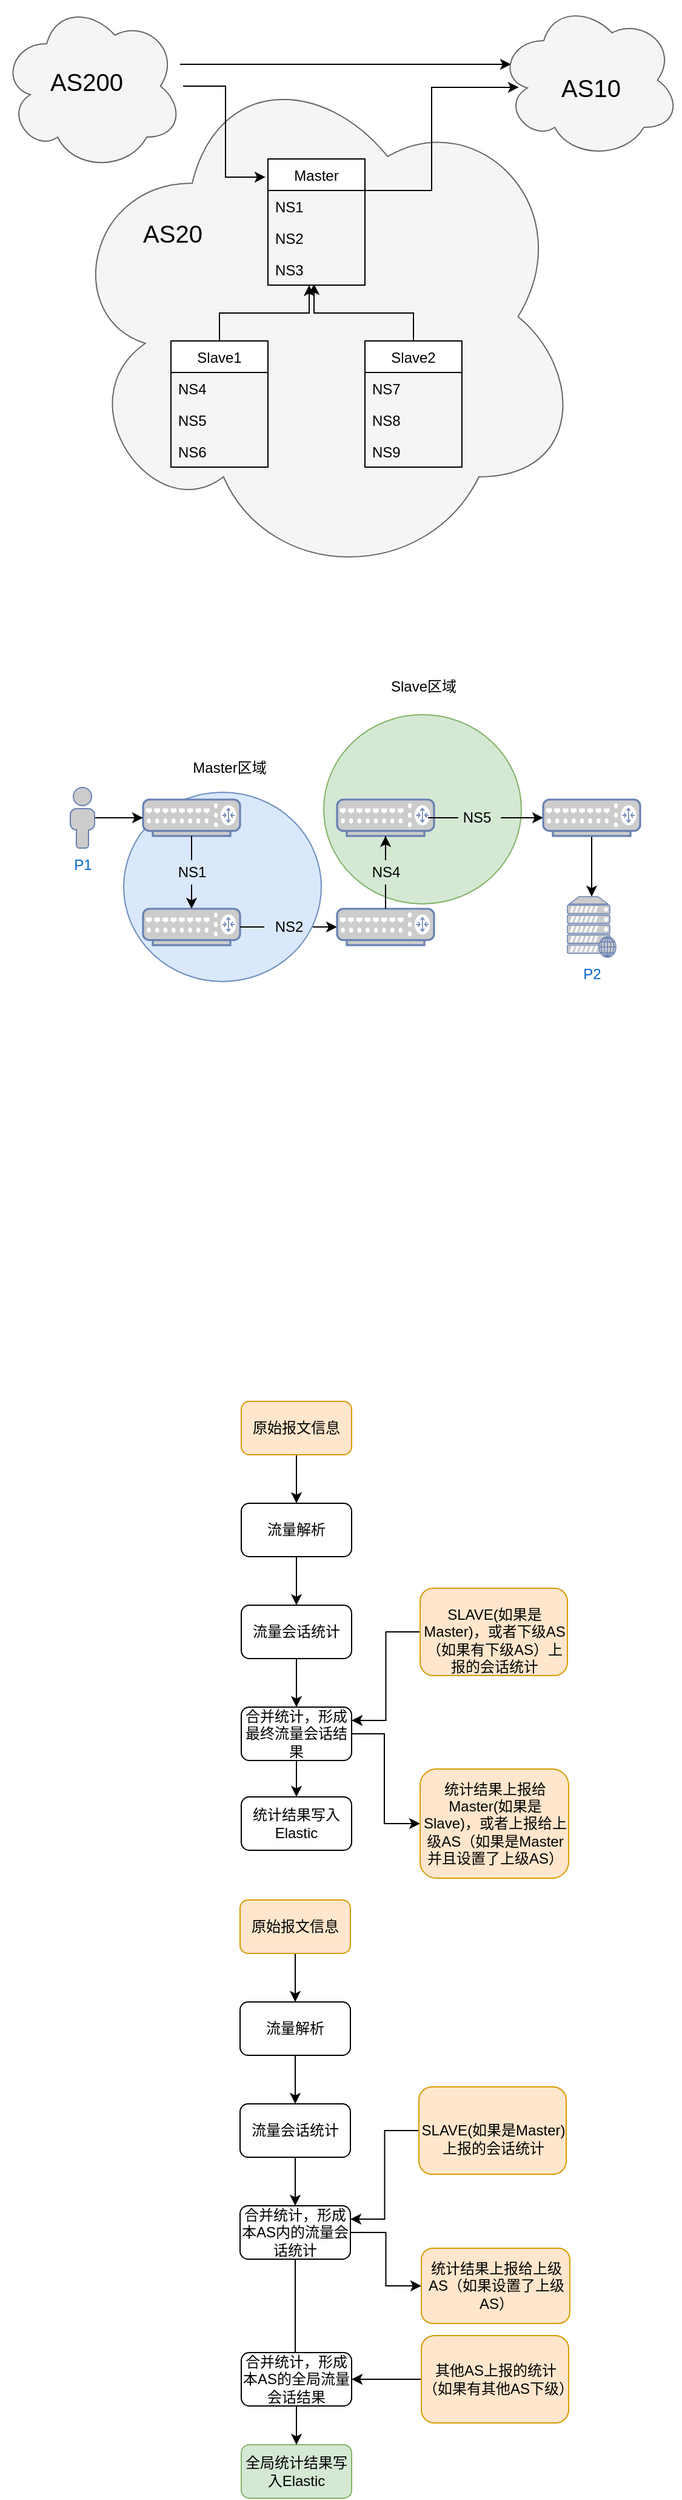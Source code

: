 <mxfile version="15.1.1" type="github">
  <diagram id="mxRbhKWMWeh9_TPcFuRs" name="第 1 页">
    <mxGraphModel dx="928" dy="578" grid="0" gridSize="10" guides="1" tooltips="1" connect="1" arrows="1" fold="1" page="1" pageScale="1" pageWidth="827" pageHeight="1169" math="0" shadow="0">
      <root>
        <mxCell id="0" />
        <mxCell id="1" parent="0" />
        <mxCell id="nyigCW-Tp1uh5YNor_5S-18" value="" style="ellipse;shape=cloud;whiteSpace=wrap;html=1;fillColor=#f5f5f5;strokeColor=#666666;fontColor=#333333;" vertex="1" parent="1">
          <mxGeometry x="142" y="60" width="430" height="440" as="geometry" />
        </mxCell>
        <mxCell id="nyigCW-Tp1uh5YNor_5S-94" value="" style="ellipse;whiteSpace=wrap;html=1;fillColor=#dae8fc;strokeColor=#6c8ebf;" vertex="1" parent="1">
          <mxGeometry x="193" y="672" width="163" height="156" as="geometry" />
        </mxCell>
        <mxCell id="nyigCW-Tp1uh5YNor_5S-93" value="" style="ellipse;whiteSpace=wrap;html=1;fillColor=#d5e8d4;strokeColor=#82b366;" vertex="1" parent="1">
          <mxGeometry x="358" y="608" width="163" height="156" as="geometry" />
        </mxCell>
        <mxCell id="nyigCW-Tp1uh5YNor_5S-105" style="edgeStyle=orthogonalEdgeStyle;rounded=0;orthogonalLoop=1;jettySize=auto;html=1;entryX=0.113;entryY=0.546;entryDx=0;entryDy=0;entryPerimeter=0;" edge="1" parent="1" source="nyigCW-Tp1uh5YNor_5S-1" target="nyigCW-Tp1uh5YNor_5S-26">
          <mxGeometry relative="1" as="geometry">
            <Array as="points">
              <mxPoint x="447" y="176" />
              <mxPoint x="447" y="91" />
            </Array>
          </mxGeometry>
        </mxCell>
        <mxCell id="nyigCW-Tp1uh5YNor_5S-1" value="Master" style="swimlane;fontStyle=0;childLayout=stackLayout;horizontal=1;startSize=26;horizontalStack=0;resizeParent=1;resizeParentMax=0;resizeLast=0;collapsible=1;marginBottom=0;" vertex="1" parent="1">
          <mxGeometry x="312" y="150" width="80" height="104" as="geometry" />
        </mxCell>
        <mxCell id="nyigCW-Tp1uh5YNor_5S-2" value="NS1" style="text;strokeColor=none;fillColor=none;align=left;verticalAlign=top;spacingLeft=4;spacingRight=4;overflow=hidden;rotatable=0;points=[[0,0.5],[1,0.5]];portConstraint=eastwest;" vertex="1" parent="nyigCW-Tp1uh5YNor_5S-1">
          <mxGeometry y="26" width="80" height="26" as="geometry" />
        </mxCell>
        <mxCell id="nyigCW-Tp1uh5YNor_5S-3" value="NS2" style="text;strokeColor=none;fillColor=none;align=left;verticalAlign=top;spacingLeft=4;spacingRight=4;overflow=hidden;rotatable=0;points=[[0,0.5],[1,0.5]];portConstraint=eastwest;" vertex="1" parent="nyigCW-Tp1uh5YNor_5S-1">
          <mxGeometry y="52" width="80" height="26" as="geometry" />
        </mxCell>
        <mxCell id="nyigCW-Tp1uh5YNor_5S-4" value="NS3" style="text;strokeColor=none;fillColor=none;align=left;verticalAlign=top;spacingLeft=4;spacingRight=4;overflow=hidden;rotatable=0;points=[[0,0.5],[1,0.5]];portConstraint=eastwest;" vertex="1" parent="nyigCW-Tp1uh5YNor_5S-1">
          <mxGeometry y="78" width="80" height="26" as="geometry" />
        </mxCell>
        <mxCell id="nyigCW-Tp1uh5YNor_5S-20" style="edgeStyle=orthogonalEdgeStyle;rounded=0;orthogonalLoop=1;jettySize=auto;html=1;entryX=0.425;entryY=1;entryDx=0;entryDy=0;entryPerimeter=0;" edge="1" parent="1" source="nyigCW-Tp1uh5YNor_5S-9" target="nyigCW-Tp1uh5YNor_5S-4">
          <mxGeometry relative="1" as="geometry" />
        </mxCell>
        <mxCell id="nyigCW-Tp1uh5YNor_5S-9" value="Slave1" style="swimlane;fontStyle=0;childLayout=stackLayout;horizontal=1;startSize=26;horizontalStack=0;resizeParent=1;resizeParentMax=0;resizeLast=0;collapsible=1;marginBottom=0;" vertex="1" parent="1">
          <mxGeometry x="232" y="300" width="80" height="104" as="geometry" />
        </mxCell>
        <mxCell id="nyigCW-Tp1uh5YNor_5S-10" value="NS4" style="text;strokeColor=none;fillColor=none;align=left;verticalAlign=top;spacingLeft=4;spacingRight=4;overflow=hidden;rotatable=0;points=[[0,0.5],[1,0.5]];portConstraint=eastwest;" vertex="1" parent="nyigCW-Tp1uh5YNor_5S-9">
          <mxGeometry y="26" width="80" height="26" as="geometry" />
        </mxCell>
        <mxCell id="nyigCW-Tp1uh5YNor_5S-11" value="NS5" style="text;strokeColor=none;fillColor=none;align=left;verticalAlign=top;spacingLeft=4;spacingRight=4;overflow=hidden;rotatable=0;points=[[0,0.5],[1,0.5]];portConstraint=eastwest;" vertex="1" parent="nyigCW-Tp1uh5YNor_5S-9">
          <mxGeometry y="52" width="80" height="26" as="geometry" />
        </mxCell>
        <mxCell id="nyigCW-Tp1uh5YNor_5S-12" value="NS6" style="text;strokeColor=none;fillColor=none;align=left;verticalAlign=top;spacingLeft=4;spacingRight=4;overflow=hidden;rotatable=0;points=[[0,0.5],[1,0.5]];portConstraint=eastwest;" vertex="1" parent="nyigCW-Tp1uh5YNor_5S-9">
          <mxGeometry y="78" width="80" height="26" as="geometry" />
        </mxCell>
        <mxCell id="nyigCW-Tp1uh5YNor_5S-21" style="edgeStyle=orthogonalEdgeStyle;rounded=0;orthogonalLoop=1;jettySize=auto;html=1;exitX=0.5;exitY=0;exitDx=0;exitDy=0;entryX=0.475;entryY=0.962;entryDx=0;entryDy=0;entryPerimeter=0;" edge="1" parent="1" source="nyigCW-Tp1uh5YNor_5S-13" target="nyigCW-Tp1uh5YNor_5S-4">
          <mxGeometry relative="1" as="geometry">
            <mxPoint x="352" y="250" as="targetPoint" />
          </mxGeometry>
        </mxCell>
        <mxCell id="nyigCW-Tp1uh5YNor_5S-13" value="Slave2" style="swimlane;fontStyle=0;childLayout=stackLayout;horizontal=1;startSize=26;horizontalStack=0;resizeParent=1;resizeParentMax=0;resizeLast=0;collapsible=1;marginBottom=0;" vertex="1" parent="1">
          <mxGeometry x="392" y="300" width="80" height="104" as="geometry" />
        </mxCell>
        <mxCell id="nyigCW-Tp1uh5YNor_5S-14" value="NS7&#xa;" style="text;strokeColor=none;fillColor=none;align=left;verticalAlign=top;spacingLeft=4;spacingRight=4;overflow=hidden;rotatable=0;points=[[0,0.5],[1,0.5]];portConstraint=eastwest;" vertex="1" parent="nyigCW-Tp1uh5YNor_5S-13">
          <mxGeometry y="26" width="80" height="26" as="geometry" />
        </mxCell>
        <mxCell id="nyigCW-Tp1uh5YNor_5S-15" value="NS8" style="text;strokeColor=none;fillColor=none;align=left;verticalAlign=top;spacingLeft=4;spacingRight=4;overflow=hidden;rotatable=0;points=[[0,0.5],[1,0.5]];portConstraint=eastwest;" vertex="1" parent="nyigCW-Tp1uh5YNor_5S-13">
          <mxGeometry y="52" width="80" height="26" as="geometry" />
        </mxCell>
        <mxCell id="nyigCW-Tp1uh5YNor_5S-16" value="NS9" style="text;strokeColor=none;fillColor=none;align=left;verticalAlign=top;spacingLeft=4;spacingRight=4;overflow=hidden;rotatable=0;points=[[0,0.5],[1,0.5]];portConstraint=eastwest;" vertex="1" parent="nyigCW-Tp1uh5YNor_5S-13">
          <mxGeometry y="78" width="80" height="26" as="geometry" />
        </mxCell>
        <mxCell id="nyigCW-Tp1uh5YNor_5S-22" value="&lt;font style=&quot;font-size: 20px&quot;&gt;AS20&lt;/font&gt;" style="text;html=1;align=center;verticalAlign=middle;resizable=0;points=[];autosize=1;strokeColor=none;fillColor=none;" vertex="1" parent="1">
          <mxGeometry x="203" y="200" width="59" height="21" as="geometry" />
        </mxCell>
        <mxCell id="nyigCW-Tp1uh5YNor_5S-24" style="edgeStyle=orthogonalEdgeStyle;rounded=0;orthogonalLoop=1;jettySize=auto;html=1;entryX=-0.025;entryY=0.144;entryDx=0;entryDy=0;entryPerimeter=0;" edge="1" parent="1" source="nyigCW-Tp1uh5YNor_5S-23" target="nyigCW-Tp1uh5YNor_5S-1">
          <mxGeometry relative="1" as="geometry" />
        </mxCell>
        <mxCell id="nyigCW-Tp1uh5YNor_5S-106" style="edgeStyle=orthogonalEdgeStyle;rounded=0;orthogonalLoop=1;jettySize=auto;html=1;entryX=0.07;entryY=0.4;entryDx=0;entryDy=0;entryPerimeter=0;" edge="1" parent="1" source="nyigCW-Tp1uh5YNor_5S-23" target="nyigCW-Tp1uh5YNor_5S-26">
          <mxGeometry relative="1" as="geometry">
            <Array as="points">
              <mxPoint x="301" y="72" />
              <mxPoint x="301" y="72" />
            </Array>
          </mxGeometry>
        </mxCell>
        <mxCell id="nyigCW-Tp1uh5YNor_5S-23" value="" style="ellipse;shape=cloud;whiteSpace=wrap;html=1;fillColor=#f5f5f5;strokeColor=#666666;fontColor=#333333;" vertex="1" parent="1">
          <mxGeometry x="92" y="20" width="150" height="140" as="geometry" />
        </mxCell>
        <mxCell id="nyigCW-Tp1uh5YNor_5S-25" value="&lt;font style=&quot;font-size: 20px&quot;&gt;AS200&lt;/font&gt;" style="text;html=1;align=center;verticalAlign=middle;resizable=0;points=[];autosize=1;strokeColor=none;fillColor=none;" vertex="1" parent="1">
          <mxGeometry x="127" y="75" width="70" height="21" as="geometry" />
        </mxCell>
        <mxCell id="nyigCW-Tp1uh5YNor_5S-26" value="" style="ellipse;shape=cloud;whiteSpace=wrap;html=1;fillColor=#f5f5f5;strokeColor=#666666;fontColor=#333333;" vertex="1" parent="1">
          <mxGeometry x="502" y="20" width="150" height="130" as="geometry" />
        </mxCell>
        <mxCell id="nyigCW-Tp1uh5YNor_5S-27" value="&lt;font style=&quot;font-size: 20px&quot;&gt;AS10&lt;/font&gt;" style="text;html=1;align=center;verticalAlign=middle;resizable=0;points=[];autosize=1;strokeColor=none;fillColor=none;" vertex="1" parent="1">
          <mxGeometry x="548" y="80" width="59" height="21" as="geometry" />
        </mxCell>
        <mxCell id="nyigCW-Tp1uh5YNor_5S-42" style="edgeStyle=orthogonalEdgeStyle;rounded=0;orthogonalLoop=1;jettySize=auto;html=1;entryX=0.5;entryY=0;entryDx=0;entryDy=0;entryPerimeter=0;startArrow=none;" edge="1" parent="1" source="nyigCW-Tp1uh5YNor_5S-50" target="nyigCW-Tp1uh5YNor_5S-37">
          <mxGeometry relative="1" as="geometry">
            <mxPoint x="249" y="758" as="targetPoint" />
          </mxGeometry>
        </mxCell>
        <mxCell id="nyigCW-Tp1uh5YNor_5S-34" value="" style="fontColor=#0066CC;verticalAlign=top;verticalLabelPosition=bottom;labelPosition=center;align=center;html=1;outlineConnect=0;fillColor=#CCCCCC;strokeColor=#6881B3;gradientColor=none;gradientDirection=north;strokeWidth=2;shape=mxgraph.networks.router;" vertex="1" parent="1">
          <mxGeometry x="209" y="678" width="80" height="30" as="geometry" />
        </mxCell>
        <mxCell id="nyigCW-Tp1uh5YNor_5S-61" style="edgeStyle=orthogonalEdgeStyle;rounded=0;orthogonalLoop=1;jettySize=auto;html=1;startArrow=none;" edge="1" parent="1" source="nyigCW-Tp1uh5YNor_5S-62" target="nyigCW-Tp1uh5YNor_5S-47">
          <mxGeometry relative="1" as="geometry" />
        </mxCell>
        <mxCell id="nyigCW-Tp1uh5YNor_5S-36" value="" style="fontColor=#0066CC;verticalAlign=top;verticalLabelPosition=bottom;labelPosition=center;align=center;html=1;outlineConnect=0;fillColor=#CCCCCC;strokeColor=#6881B3;gradientColor=none;gradientDirection=north;strokeWidth=2;shape=mxgraph.networks.router;" vertex="1" parent="1">
          <mxGeometry x="369" y="678" width="80" height="30" as="geometry" />
        </mxCell>
        <mxCell id="nyigCW-Tp1uh5YNor_5S-43" style="edgeStyle=orthogonalEdgeStyle;rounded=0;orthogonalLoop=1;jettySize=auto;html=1;startArrow=none;" edge="1" parent="1" source="nyigCW-Tp1uh5YNor_5S-54" target="nyigCW-Tp1uh5YNor_5S-38">
          <mxGeometry relative="1" as="geometry" />
        </mxCell>
        <mxCell id="nyigCW-Tp1uh5YNor_5S-37" value="" style="fontColor=#0066CC;verticalAlign=top;verticalLabelPosition=bottom;labelPosition=center;align=center;html=1;outlineConnect=0;fillColor=#CCCCCC;strokeColor=#6881B3;gradientColor=none;gradientDirection=north;strokeWidth=2;shape=mxgraph.networks.router;" vertex="1" parent="1">
          <mxGeometry x="209" y="768" width="80" height="30" as="geometry" />
        </mxCell>
        <mxCell id="nyigCW-Tp1uh5YNor_5S-44" style="edgeStyle=orthogonalEdgeStyle;rounded=0;orthogonalLoop=1;jettySize=auto;html=1;entryX=0.5;entryY=1;entryDx=0;entryDy=0;entryPerimeter=0;startArrow=none;" edge="1" parent="1" source="nyigCW-Tp1uh5YNor_5S-56" target="nyigCW-Tp1uh5YNor_5S-36">
          <mxGeometry relative="1" as="geometry" />
        </mxCell>
        <mxCell id="nyigCW-Tp1uh5YNor_5S-38" value="" style="fontColor=#0066CC;verticalAlign=top;verticalLabelPosition=bottom;labelPosition=center;align=center;html=1;outlineConnect=0;fillColor=#CCCCCC;strokeColor=#6881B3;gradientColor=none;gradientDirection=north;strokeWidth=2;shape=mxgraph.networks.router;" vertex="1" parent="1">
          <mxGeometry x="369" y="768" width="80" height="30" as="geometry" />
        </mxCell>
        <mxCell id="nyigCW-Tp1uh5YNor_5S-41" style="edgeStyle=orthogonalEdgeStyle;rounded=0;orthogonalLoop=1;jettySize=auto;html=1;" edge="1" parent="1" source="nyigCW-Tp1uh5YNor_5S-39" target="nyigCW-Tp1uh5YNor_5S-34">
          <mxGeometry relative="1" as="geometry" />
        </mxCell>
        <mxCell id="nyigCW-Tp1uh5YNor_5S-39" value="P1" style="fontColor=#0066CC;verticalAlign=top;verticalLabelPosition=bottom;labelPosition=center;align=center;html=1;outlineConnect=0;fillColor=#CCCCCC;strokeColor=#6881B3;gradientColor=none;gradientDirection=north;strokeWidth=2;shape=mxgraph.networks.user_male;" vertex="1" parent="1">
          <mxGeometry x="149" y="668" width="20" height="50" as="geometry" />
        </mxCell>
        <mxCell id="nyigCW-Tp1uh5YNor_5S-46" value="P2" style="fontColor=#0066CC;verticalAlign=top;verticalLabelPosition=bottom;labelPosition=center;align=center;html=1;outlineConnect=0;fillColor=#CCCCCC;strokeColor=#6881B3;gradientColor=none;gradientDirection=north;strokeWidth=2;shape=mxgraph.networks.web_server;" vertex="1" parent="1">
          <mxGeometry x="559" y="758" width="40" height="50" as="geometry" />
        </mxCell>
        <mxCell id="nyigCW-Tp1uh5YNor_5S-49" style="edgeStyle=orthogonalEdgeStyle;rounded=0;orthogonalLoop=1;jettySize=auto;html=1;" edge="1" parent="1" source="nyigCW-Tp1uh5YNor_5S-47" target="nyigCW-Tp1uh5YNor_5S-46">
          <mxGeometry relative="1" as="geometry" />
        </mxCell>
        <mxCell id="nyigCW-Tp1uh5YNor_5S-47" value="" style="fontColor=#0066CC;verticalAlign=top;verticalLabelPosition=bottom;labelPosition=center;align=center;html=1;outlineConnect=0;fillColor=#CCCCCC;strokeColor=#6881B3;gradientColor=none;gradientDirection=north;strokeWidth=2;shape=mxgraph.networks.router;" vertex="1" parent="1">
          <mxGeometry x="539" y="678" width="80" height="30" as="geometry" />
        </mxCell>
        <mxCell id="nyigCW-Tp1uh5YNor_5S-50" value="NS1" style="text;html=1;align=center;verticalAlign=middle;resizable=0;points=[];autosize=1;strokeColor=none;fillColor=none;" vertex="1" parent="1">
          <mxGeometry x="229" y="728" width="40" height="20" as="geometry" />
        </mxCell>
        <mxCell id="nyigCW-Tp1uh5YNor_5S-51" value="" style="edgeStyle=orthogonalEdgeStyle;rounded=0;orthogonalLoop=1;jettySize=auto;html=1;entryX=0.5;entryY=0;entryDx=0;entryDy=0;entryPerimeter=0;endArrow=none;" edge="1" parent="1" source="nyigCW-Tp1uh5YNor_5S-34" target="nyigCW-Tp1uh5YNor_5S-50">
          <mxGeometry relative="1" as="geometry">
            <mxPoint x="249" y="768" as="targetPoint" />
            <mxPoint x="249" y="708" as="sourcePoint" />
          </mxGeometry>
        </mxCell>
        <mxCell id="nyigCW-Tp1uh5YNor_5S-54" value="NS2" style="text;html=1;align=center;verticalAlign=middle;resizable=0;points=[];autosize=1;strokeColor=none;fillColor=none;" vertex="1" parent="1">
          <mxGeometry x="309" y="773" width="40" height="20" as="geometry" />
        </mxCell>
        <mxCell id="nyigCW-Tp1uh5YNor_5S-55" value="" style="edgeStyle=orthogonalEdgeStyle;rounded=0;orthogonalLoop=1;jettySize=auto;html=1;endArrow=none;" edge="1" parent="1" source="nyigCW-Tp1uh5YNor_5S-37" target="nyigCW-Tp1uh5YNor_5S-54">
          <mxGeometry relative="1" as="geometry">
            <mxPoint x="289" y="783" as="sourcePoint" />
            <mxPoint x="369" y="783" as="targetPoint" />
          </mxGeometry>
        </mxCell>
        <mxCell id="nyigCW-Tp1uh5YNor_5S-56" value="NS4" style="text;html=1;align=center;verticalAlign=middle;resizable=0;points=[];autosize=1;strokeColor=none;fillColor=none;" vertex="1" parent="1">
          <mxGeometry x="389" y="728" width="40" height="20" as="geometry" />
        </mxCell>
        <mxCell id="nyigCW-Tp1uh5YNor_5S-57" value="" style="edgeStyle=orthogonalEdgeStyle;rounded=0;orthogonalLoop=1;jettySize=auto;html=1;entryX=0.5;entryY=1;entryDx=0;entryDy=0;entryPerimeter=0;endArrow=none;" edge="1" parent="1" source="nyigCW-Tp1uh5YNor_5S-38" target="nyigCW-Tp1uh5YNor_5S-56">
          <mxGeometry relative="1" as="geometry">
            <mxPoint x="409" y="768" as="sourcePoint" />
            <mxPoint x="409" y="708" as="targetPoint" />
          </mxGeometry>
        </mxCell>
        <mxCell id="nyigCW-Tp1uh5YNor_5S-62" value="NS5" style="text;html=1;align=center;verticalAlign=middle;resizable=0;points=[];autosize=1;strokeColor=none;fillColor=none;" vertex="1" parent="1">
          <mxGeometry x="464" y="683" width="40" height="20" as="geometry" />
        </mxCell>
        <mxCell id="nyigCW-Tp1uh5YNor_5S-63" value="" style="edgeStyle=orthogonalEdgeStyle;rounded=0;orthogonalLoop=1;jettySize=auto;html=1;endArrow=none;" edge="1" parent="1" source="nyigCW-Tp1uh5YNor_5S-36" target="nyigCW-Tp1uh5YNor_5S-62">
          <mxGeometry relative="1" as="geometry">
            <mxPoint x="449" y="693" as="sourcePoint" />
            <mxPoint x="539" y="693" as="targetPoint" />
          </mxGeometry>
        </mxCell>
        <mxCell id="nyigCW-Tp1uh5YNor_5S-82" style="edgeStyle=orthogonalEdgeStyle;rounded=0;orthogonalLoop=1;jettySize=auto;html=1;" edge="1" parent="1" source="nyigCW-Tp1uh5YNor_5S-74" target="nyigCW-Tp1uh5YNor_5S-75">
          <mxGeometry relative="1" as="geometry" />
        </mxCell>
        <mxCell id="nyigCW-Tp1uh5YNor_5S-74" value="原始报文信息" style="rounded=1;whiteSpace=wrap;html=1;fillColor=#ffe6cc;strokeColor=#d79b00;" vertex="1" parent="1">
          <mxGeometry x="290" y="1174" width="91" height="44" as="geometry" />
        </mxCell>
        <mxCell id="nyigCW-Tp1uh5YNor_5S-83" style="edgeStyle=orthogonalEdgeStyle;rounded=0;orthogonalLoop=1;jettySize=auto;html=1;" edge="1" parent="1" source="nyigCW-Tp1uh5YNor_5S-75" target="nyigCW-Tp1uh5YNor_5S-76">
          <mxGeometry relative="1" as="geometry" />
        </mxCell>
        <mxCell id="nyigCW-Tp1uh5YNor_5S-75" value="流量解析" style="rounded=1;whiteSpace=wrap;html=1;" vertex="1" parent="1">
          <mxGeometry x="290" y="1258" width="91" height="44" as="geometry" />
        </mxCell>
        <mxCell id="nyigCW-Tp1uh5YNor_5S-84" style="edgeStyle=orthogonalEdgeStyle;rounded=0;orthogonalLoop=1;jettySize=auto;html=1;" edge="1" parent="1" source="nyigCW-Tp1uh5YNor_5S-76" target="nyigCW-Tp1uh5YNor_5S-81">
          <mxGeometry relative="1" as="geometry" />
        </mxCell>
        <mxCell id="nyigCW-Tp1uh5YNor_5S-76" value="流量会话统计" style="rounded=1;whiteSpace=wrap;html=1;" vertex="1" parent="1">
          <mxGeometry x="290" y="1342" width="91" height="44" as="geometry" />
        </mxCell>
        <mxCell id="nyigCW-Tp1uh5YNor_5S-92" style="edgeStyle=orthogonalEdgeStyle;rounded=0;orthogonalLoop=1;jettySize=auto;html=1;entryX=1;entryY=0.25;entryDx=0;entryDy=0;" edge="1" parent="1" source="nyigCW-Tp1uh5YNor_5S-79" target="nyigCW-Tp1uh5YNor_5S-81">
          <mxGeometry relative="1" as="geometry" />
        </mxCell>
        <mxCell id="nyigCW-Tp1uh5YNor_5S-79" value="&lt;br&gt;&lt;span style=&quot;font-family: &amp;#34;helvetica&amp;#34;&quot;&gt;SLAVE(如果是Master)，或者下级AS（如果有下级AS）上报的会话统计&lt;/span&gt;" style="rounded=1;whiteSpace=wrap;html=1;fillColor=#ffe6cc;strokeColor=#d79b00;" vertex="1" parent="1">
          <mxGeometry x="437.5" y="1328" width="121.5" height="72" as="geometry" />
        </mxCell>
        <mxCell id="nyigCW-Tp1uh5YNor_5S-89" style="edgeStyle=orthogonalEdgeStyle;rounded=0;orthogonalLoop=1;jettySize=auto;html=1;entryX=0.5;entryY=0;entryDx=0;entryDy=0;" edge="1" parent="1" source="nyigCW-Tp1uh5YNor_5S-81" target="nyigCW-Tp1uh5YNor_5S-86">
          <mxGeometry relative="1" as="geometry" />
        </mxCell>
        <mxCell id="nyigCW-Tp1uh5YNor_5S-91" style="edgeStyle=orthogonalEdgeStyle;rounded=0;orthogonalLoop=1;jettySize=auto;html=1;entryX=0;entryY=0.5;entryDx=0;entryDy=0;entryPerimeter=0;" edge="1" parent="1" source="nyigCW-Tp1uh5YNor_5S-81" target="nyigCW-Tp1uh5YNor_5S-87">
          <mxGeometry relative="1" as="geometry">
            <Array as="points">
              <mxPoint x="408" y="1448" />
              <mxPoint x="408" y="1522" />
            </Array>
          </mxGeometry>
        </mxCell>
        <mxCell id="nyigCW-Tp1uh5YNor_5S-81" value="合并统计，形成最终流量会话结果" style="rounded=1;whiteSpace=wrap;html=1;" vertex="1" parent="1">
          <mxGeometry x="290" y="1426" width="91" height="44" as="geometry" />
        </mxCell>
        <mxCell id="nyigCW-Tp1uh5YNor_5S-86" value="统计结果写入Elastic" style="rounded=1;whiteSpace=wrap;html=1;" vertex="1" parent="1">
          <mxGeometry x="290" y="1500" width="91" height="44" as="geometry" />
        </mxCell>
        <mxCell id="nyigCW-Tp1uh5YNor_5S-87" value="统计结果上报给Master(如果是Slave)，或者上报给上级AS（如果是Master并且设置了上级AS）" style="rounded=1;whiteSpace=wrap;html=1;fillColor=#ffe6cc;strokeColor=#d79b00;" vertex="1" parent="1">
          <mxGeometry x="437.5" y="1477" width="122.5" height="90" as="geometry" />
        </mxCell>
        <mxCell id="nyigCW-Tp1uh5YNor_5S-95" value="Master区域" style="text;html=1;align=center;verticalAlign=middle;resizable=0;points=[];autosize=1;strokeColor=none;fillColor=none;" vertex="1" parent="1">
          <mxGeometry x="244" y="643" width="71" height="18" as="geometry" />
        </mxCell>
        <mxCell id="nyigCW-Tp1uh5YNor_5S-96" value="Slave区域" style="text;html=1;align=center;verticalAlign=middle;resizable=0;points=[];autosize=1;strokeColor=none;fillColor=none;" vertex="1" parent="1">
          <mxGeometry x="408" y="576" width="64" height="18" as="geometry" />
        </mxCell>
        <mxCell id="nyigCW-Tp1uh5YNor_5S-107" style="edgeStyle=orthogonalEdgeStyle;rounded=0;orthogonalLoop=1;jettySize=auto;html=1;" edge="1" parent="1" source="nyigCW-Tp1uh5YNor_5S-108" target="nyigCW-Tp1uh5YNor_5S-110">
          <mxGeometry relative="1" as="geometry" />
        </mxCell>
        <mxCell id="nyigCW-Tp1uh5YNor_5S-108" value="原始报文信息" style="rounded=1;whiteSpace=wrap;html=1;fillColor=#ffe6cc;strokeColor=#d79b00;" vertex="1" parent="1">
          <mxGeometry x="289" y="1585" width="91" height="44" as="geometry" />
        </mxCell>
        <mxCell id="nyigCW-Tp1uh5YNor_5S-109" style="edgeStyle=orthogonalEdgeStyle;rounded=0;orthogonalLoop=1;jettySize=auto;html=1;" edge="1" parent="1" source="nyigCW-Tp1uh5YNor_5S-110" target="nyigCW-Tp1uh5YNor_5S-112">
          <mxGeometry relative="1" as="geometry" />
        </mxCell>
        <mxCell id="nyigCW-Tp1uh5YNor_5S-110" value="流量解析" style="rounded=1;whiteSpace=wrap;html=1;" vertex="1" parent="1">
          <mxGeometry x="289" y="1669" width="91" height="44" as="geometry" />
        </mxCell>
        <mxCell id="nyigCW-Tp1uh5YNor_5S-111" style="edgeStyle=orthogonalEdgeStyle;rounded=0;orthogonalLoop=1;jettySize=auto;html=1;" edge="1" parent="1" source="nyigCW-Tp1uh5YNor_5S-112" target="nyigCW-Tp1uh5YNor_5S-117">
          <mxGeometry relative="1" as="geometry" />
        </mxCell>
        <mxCell id="nyigCW-Tp1uh5YNor_5S-112" value="流量会话统计" style="rounded=1;whiteSpace=wrap;html=1;" vertex="1" parent="1">
          <mxGeometry x="289" y="1753" width="91" height="44" as="geometry" />
        </mxCell>
        <mxCell id="nyigCW-Tp1uh5YNor_5S-113" style="edgeStyle=orthogonalEdgeStyle;rounded=0;orthogonalLoop=1;jettySize=auto;html=1;entryX=1;entryY=0.25;entryDx=0;entryDy=0;" edge="1" parent="1" source="nyigCW-Tp1uh5YNor_5S-114" target="nyigCW-Tp1uh5YNor_5S-117">
          <mxGeometry relative="1" as="geometry" />
        </mxCell>
        <mxCell id="nyigCW-Tp1uh5YNor_5S-114" value="&lt;br&gt;&lt;span style=&quot;font-family: &amp;#34;helvetica&amp;#34;&quot;&gt;SLAVE(如果是Master)上报的会话统计&lt;/span&gt;" style="rounded=1;whiteSpace=wrap;html=1;fillColor=#ffe6cc;strokeColor=#d79b00;" vertex="1" parent="1">
          <mxGeometry x="436.5" y="1739" width="121.5" height="72" as="geometry" />
        </mxCell>
        <mxCell id="nyigCW-Tp1uh5YNor_5S-123" style="edgeStyle=orthogonalEdgeStyle;rounded=0;orthogonalLoop=1;jettySize=auto;html=1;entryX=0.489;entryY=0.318;entryDx=0;entryDy=0;entryPerimeter=0;" edge="1" parent="1" source="nyigCW-Tp1uh5YNor_5S-117" target="nyigCW-Tp1uh5YNor_5S-120">
          <mxGeometry relative="1" as="geometry" />
        </mxCell>
        <mxCell id="nyigCW-Tp1uh5YNor_5S-125" style="edgeStyle=orthogonalEdgeStyle;rounded=0;orthogonalLoop=1;jettySize=auto;html=1;" edge="1" parent="1" source="nyigCW-Tp1uh5YNor_5S-117" target="nyigCW-Tp1uh5YNor_5S-119">
          <mxGeometry relative="1" as="geometry" />
        </mxCell>
        <mxCell id="nyigCW-Tp1uh5YNor_5S-117" value="合并统计，形成本AS内的流量会话统计" style="rounded=1;whiteSpace=wrap;html=1;" vertex="1" parent="1">
          <mxGeometry x="289" y="1837" width="91" height="44" as="geometry" />
        </mxCell>
        <mxCell id="nyigCW-Tp1uh5YNor_5S-118" value="全局统计结果写入Elastic" style="rounded=1;whiteSpace=wrap;html=1;fillColor=#d5e8d4;strokeColor=#82b366;" vertex="1" parent="1">
          <mxGeometry x="290" y="2034" width="91" height="44" as="geometry" />
        </mxCell>
        <mxCell id="nyigCW-Tp1uh5YNor_5S-119" value="统计结果上报给上级AS（如果设置了上级AS）" style="rounded=1;whiteSpace=wrap;html=1;fillColor=#ffe6cc;strokeColor=#d79b00;" vertex="1" parent="1">
          <mxGeometry x="438.5" y="1872" width="122.5" height="62" as="geometry" />
        </mxCell>
        <mxCell id="nyigCW-Tp1uh5YNor_5S-124" style="edgeStyle=orthogonalEdgeStyle;rounded=0;orthogonalLoop=1;jettySize=auto;html=1;entryX=0.5;entryY=0;entryDx=0;entryDy=0;" edge="1" parent="1" source="nyigCW-Tp1uh5YNor_5S-120" target="nyigCW-Tp1uh5YNor_5S-118">
          <mxGeometry relative="1" as="geometry" />
        </mxCell>
        <mxCell id="nyigCW-Tp1uh5YNor_5S-120" value="合并统计，形成本AS的全局流量会话结果" style="rounded=1;whiteSpace=wrap;html=1;" vertex="1" parent="1">
          <mxGeometry x="290" y="1958" width="91" height="44" as="geometry" />
        </mxCell>
        <mxCell id="nyigCW-Tp1uh5YNor_5S-122" style="edgeStyle=orthogonalEdgeStyle;rounded=0;orthogonalLoop=1;jettySize=auto;html=1;" edge="1" parent="1" source="nyigCW-Tp1uh5YNor_5S-121" target="nyigCW-Tp1uh5YNor_5S-120">
          <mxGeometry relative="1" as="geometry" />
        </mxCell>
        <mxCell id="nyigCW-Tp1uh5YNor_5S-121" value="其他AS上报的统计（如果有其他AS下级）" style="rounded=1;whiteSpace=wrap;html=1;fillColor=#ffe6cc;strokeColor=#d79b00;" vertex="1" parent="1">
          <mxGeometry x="438.5" y="1944" width="121.5" height="72" as="geometry" />
        </mxCell>
      </root>
    </mxGraphModel>
  </diagram>
</mxfile>
